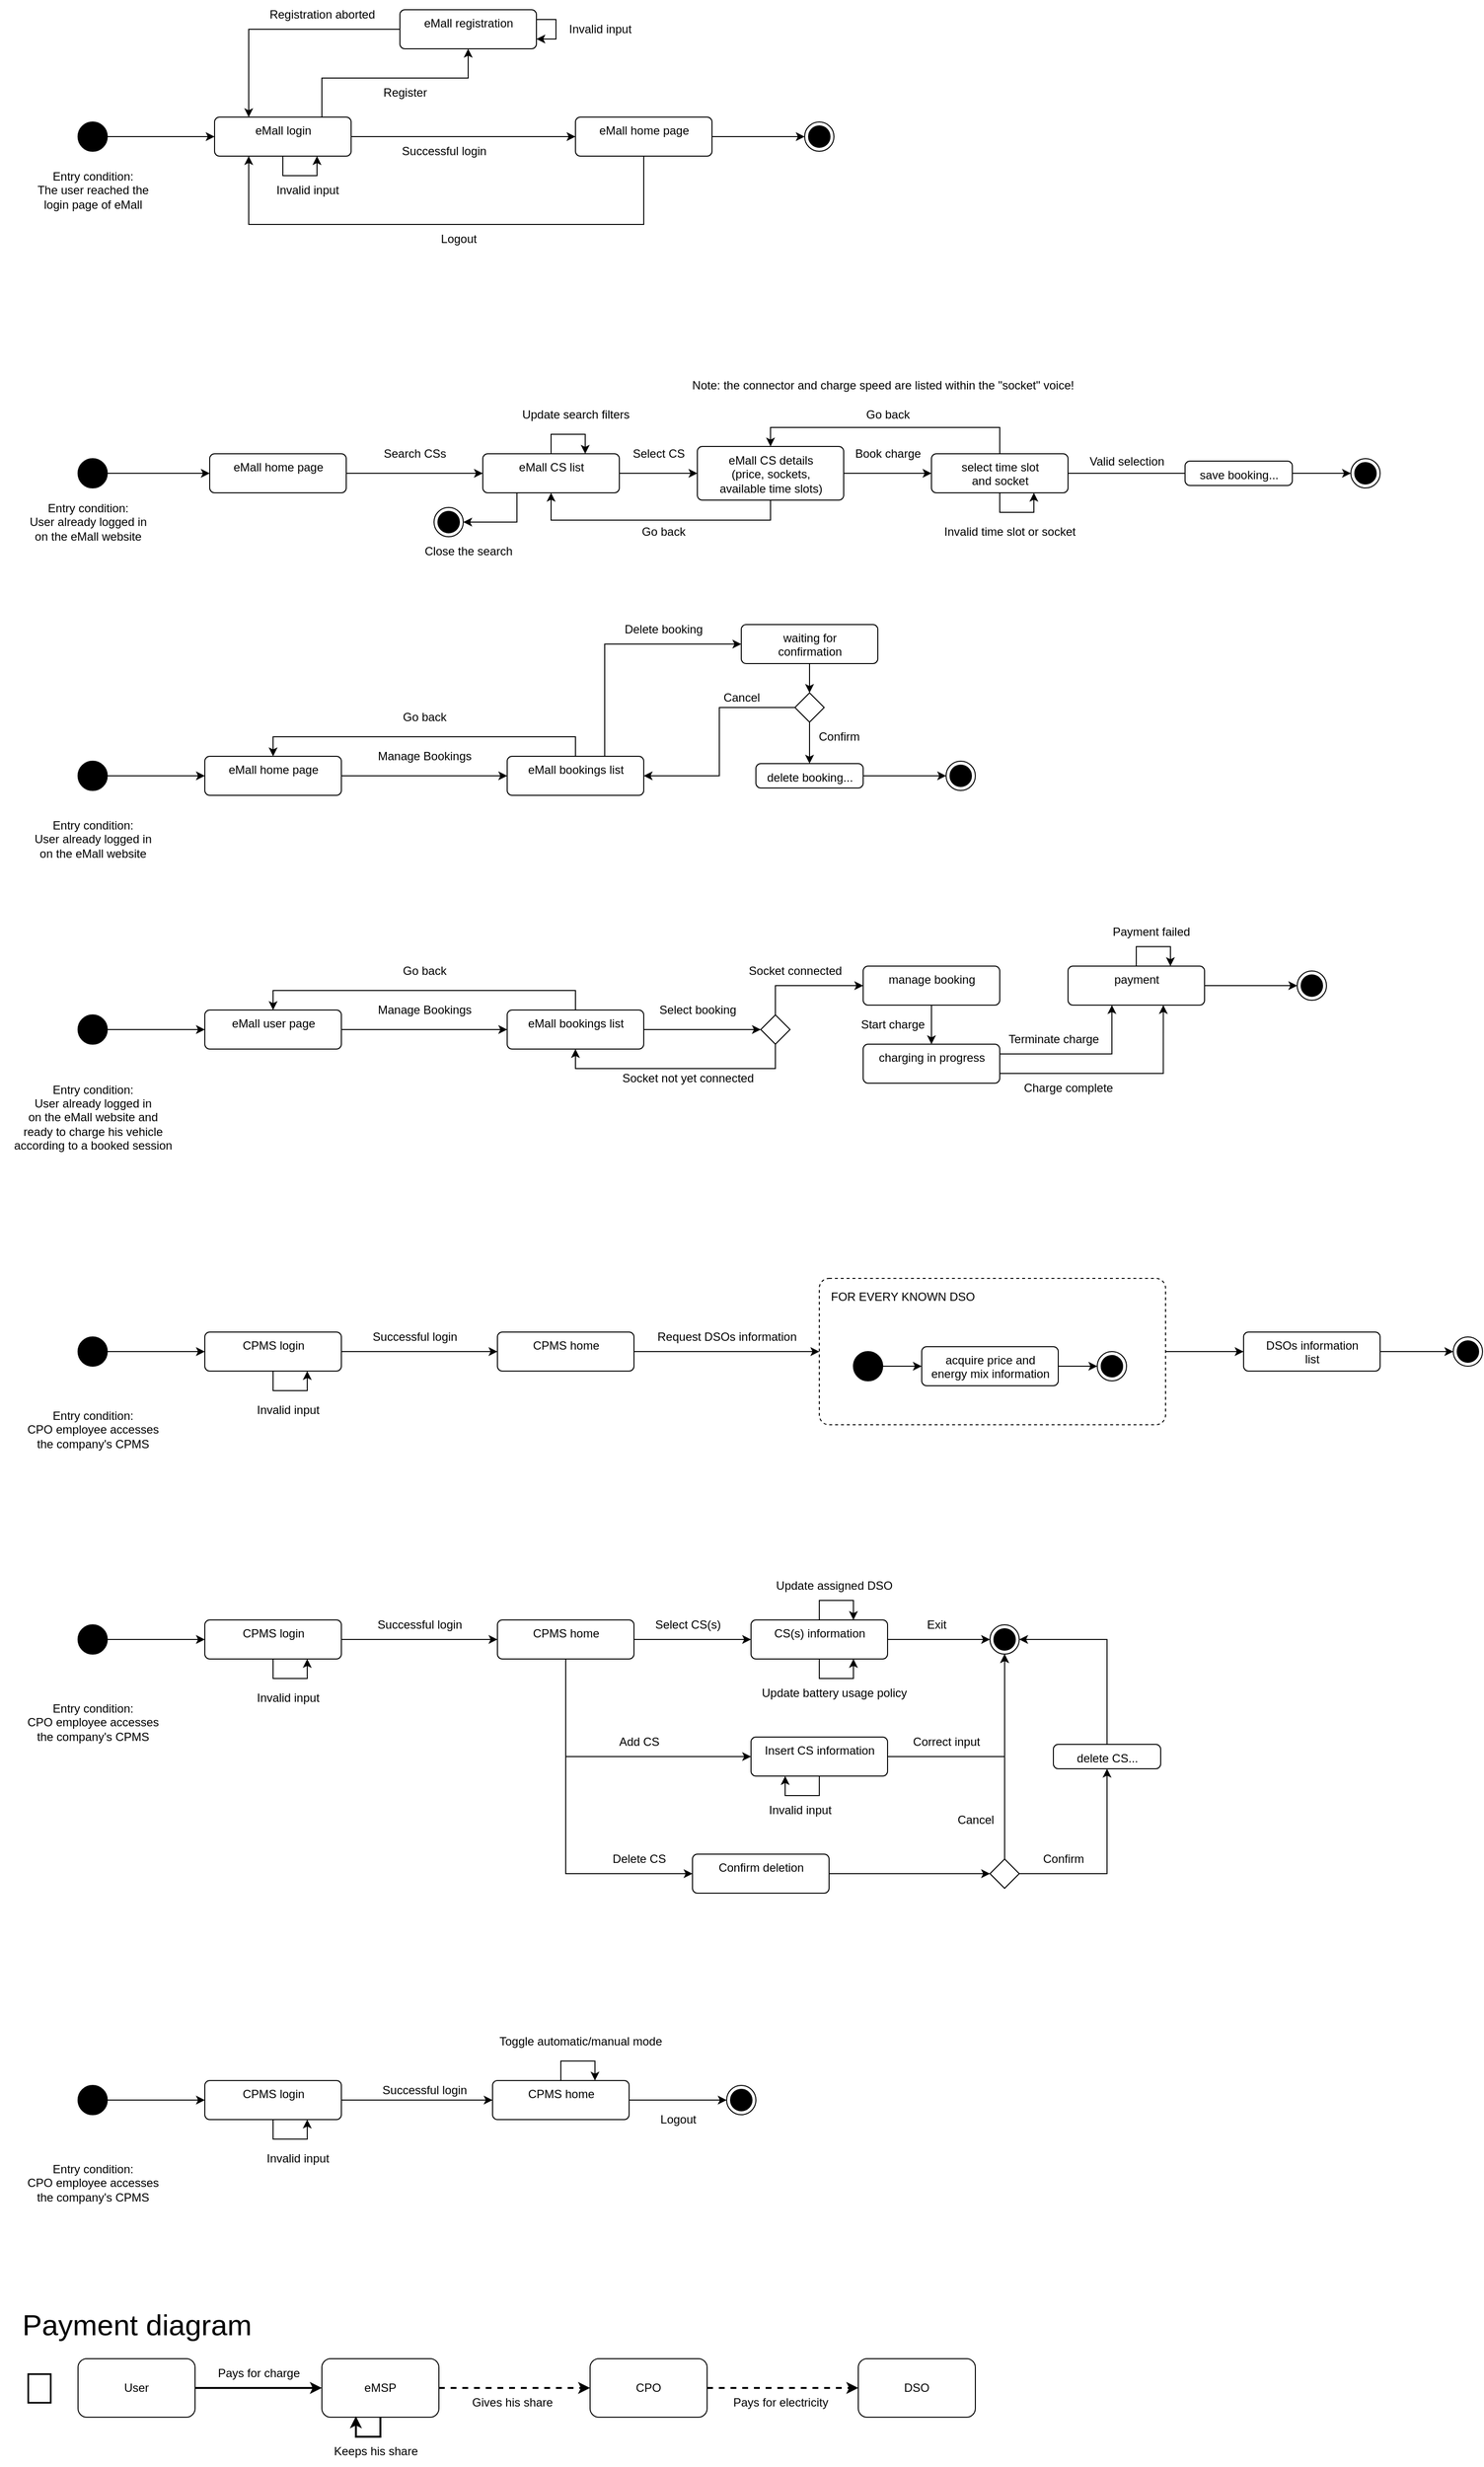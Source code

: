 <mxfile version="20.5.3" type="device"><diagram id="C5RBs43oDa-KdzZeNtuy" name="Page-1"><mxGraphModel dx="1237" dy="621" grid="1" gridSize="10" guides="1" tooltips="1" connect="1" arrows="1" fold="1" page="1" pageScale="1" pageWidth="4681" pageHeight="3300" math="0" shadow="0"><root><mxCell id="WIyWlLk6GJQsqaUBKTNV-0"/><mxCell id="WIyWlLk6GJQsqaUBKTNV-1" parent="WIyWlLk6GJQsqaUBKTNV-0"/><mxCell id="OtQPe9uXSExSUuYNANN4-5" style="edgeStyle=orthogonalEdgeStyle;rounded=0;orthogonalLoop=1;jettySize=auto;html=1;" parent="WIyWlLk6GJQsqaUBKTNV-1" source="OtQPe9uXSExSUuYNANN4-1" target="OtQPe9uXSExSUuYNANN4-2" edge="1"><mxGeometry relative="1" as="geometry"/></mxCell><mxCell id="OtQPe9uXSExSUuYNANN4-1" value="" style="ellipse;fillColor=strokeColor;" parent="WIyWlLk6GJQsqaUBKTNV-1" vertex="1"><mxGeometry x="110" y="168" width="30" height="30" as="geometry"/></mxCell><mxCell id="D8yRVli4cVq_1flrbbhO-0" style="edgeStyle=orthogonalEdgeStyle;rounded=0;orthogonalLoop=1;jettySize=auto;html=1;" parent="WIyWlLk6GJQsqaUBKTNV-1" source="OtQPe9uXSExSUuYNANN4-2" target="OtQPe9uXSExSUuYNANN4-19" edge="1"><mxGeometry relative="1" as="geometry"/></mxCell><mxCell id="D8yRVli4cVq_1flrbbhO-3" style="edgeStyle=orthogonalEdgeStyle;rounded=0;orthogonalLoop=1;jettySize=auto;html=1;entryX=0.5;entryY=1;entryDx=0;entryDy=0;" parent="WIyWlLk6GJQsqaUBKTNV-1" source="OtQPe9uXSExSUuYNANN4-2" target="OtQPe9uXSExSUuYNANN4-6" edge="1"><mxGeometry relative="1" as="geometry"><Array as="points"><mxPoint x="360" y="123"/><mxPoint x="510" y="123"/></Array></mxGeometry></mxCell><mxCell id="OtQPe9uXSExSUuYNANN4-2" value="eMall login" style="html=1;align=center;verticalAlign=top;rounded=1;absoluteArcSize=1;arcSize=10;dashed=0;" parent="WIyWlLk6GJQsqaUBKTNV-1" vertex="1"><mxGeometry x="250" y="163" width="140" height="40" as="geometry"/></mxCell><mxCell id="D8yRVli4cVq_1flrbbhO-4" style="edgeStyle=orthogonalEdgeStyle;rounded=0;orthogonalLoop=1;jettySize=auto;html=1;entryX=0.25;entryY=0;entryDx=0;entryDy=0;" parent="WIyWlLk6GJQsqaUBKTNV-1" source="OtQPe9uXSExSUuYNANN4-6" target="OtQPe9uXSExSUuYNANN4-2" edge="1"><mxGeometry relative="1" as="geometry"/></mxCell><mxCell id="OtQPe9uXSExSUuYNANN4-6" value="eMall registration" style="html=1;align=center;verticalAlign=top;rounded=1;absoluteArcSize=1;arcSize=10;dashed=0;" parent="WIyWlLk6GJQsqaUBKTNV-1" vertex="1"><mxGeometry x="440" y="53" width="140" height="40" as="geometry"/></mxCell><mxCell id="OtQPe9uXSExSUuYNANN4-9" value="Register" style="text;html=1;align=center;verticalAlign=middle;resizable=0;points=[];autosize=1;strokeColor=none;fillColor=none;" parent="WIyWlLk6GJQsqaUBKTNV-1" vertex="1"><mxGeometry x="410" y="123" width="70" height="30" as="geometry"/></mxCell><mxCell id="OtQPe9uXSExSUuYNANN4-18" value="Registration aborted" style="text;html=1;align=center;verticalAlign=middle;resizable=0;points=[];autosize=1;strokeColor=none;fillColor=none;" parent="WIyWlLk6GJQsqaUBKTNV-1" vertex="1"><mxGeometry x="290" y="43" width="140" height="30" as="geometry"/></mxCell><mxCell id="OtQPe9uXSExSUuYNANN4-22" style="edgeStyle=orthogonalEdgeStyle;rounded=0;orthogonalLoop=1;jettySize=auto;html=1;" parent="WIyWlLk6GJQsqaUBKTNV-1" source="OtQPe9uXSExSUuYNANN4-19" target="OtQPe9uXSExSUuYNANN4-21" edge="1"><mxGeometry relative="1" as="geometry"/></mxCell><mxCell id="D8yRVli4cVq_1flrbbhO-1" style="edgeStyle=orthogonalEdgeStyle;rounded=0;orthogonalLoop=1;jettySize=auto;html=1;entryX=0.25;entryY=1;entryDx=0;entryDy=0;" parent="WIyWlLk6GJQsqaUBKTNV-1" source="OtQPe9uXSExSUuYNANN4-19" target="OtQPe9uXSExSUuYNANN4-2" edge="1"><mxGeometry relative="1" as="geometry"><Array as="points"><mxPoint x="690" y="273"/><mxPoint x="285" y="273"/></Array></mxGeometry></mxCell><mxCell id="OtQPe9uXSExSUuYNANN4-19" value="eMall home page" style="html=1;align=center;verticalAlign=top;rounded=1;absoluteArcSize=1;arcSize=10;dashed=0;" parent="WIyWlLk6GJQsqaUBKTNV-1" vertex="1"><mxGeometry x="620" y="163" width="140" height="40" as="geometry"/></mxCell><mxCell id="OtQPe9uXSExSUuYNANN4-21" value="" style="ellipse;html=1;shape=endState;fillColor=strokeColor;" parent="WIyWlLk6GJQsqaUBKTNV-1" vertex="1"><mxGeometry x="855" y="168" width="30" height="30" as="geometry"/></mxCell><mxCell id="OtQPe9uXSExSUuYNANN4-23" style="edgeStyle=orthogonalEdgeStyle;rounded=0;orthogonalLoop=1;jettySize=auto;html=1;" parent="WIyWlLk6GJQsqaUBKTNV-1" source="OtQPe9uXSExSUuYNANN4-6" target="OtQPe9uXSExSUuYNANN4-6" edge="1"><mxGeometry relative="1" as="geometry"/></mxCell><mxCell id="OtQPe9uXSExSUuYNANN4-24" value="Invalid input" style="text;html=1;align=center;verticalAlign=middle;resizable=0;points=[];autosize=1;strokeColor=none;fillColor=none;" parent="WIyWlLk6GJQsqaUBKTNV-1" vertex="1"><mxGeometry x="600" y="58" width="90" height="30" as="geometry"/></mxCell><mxCell id="OtQPe9uXSExSUuYNANN4-26" value="Successful login" style="text;html=1;align=center;verticalAlign=middle;resizable=0;points=[];autosize=1;strokeColor=none;fillColor=none;" parent="WIyWlLk6GJQsqaUBKTNV-1" vertex="1"><mxGeometry x="430" y="183" width="110" height="30" as="geometry"/></mxCell><mxCell id="OtQPe9uXSExSUuYNANN4-30" style="edgeStyle=orthogonalEdgeStyle;rounded=0;orthogonalLoop=1;jettySize=auto;html=1;" parent="WIyWlLk6GJQsqaUBKTNV-1" source="OtQPe9uXSExSUuYNANN4-27" target="OtQPe9uXSExSUuYNANN4-28" edge="1"><mxGeometry relative="1" as="geometry"/></mxCell><mxCell id="OtQPe9uXSExSUuYNANN4-27" value="" style="ellipse;fillColor=strokeColor;" parent="WIyWlLk6GJQsqaUBKTNV-1" vertex="1"><mxGeometry x="110" y="513" width="30" height="30" as="geometry"/></mxCell><mxCell id="OtQPe9uXSExSUuYNANN4-51" style="edgeStyle=orthogonalEdgeStyle;rounded=0;orthogonalLoop=1;jettySize=auto;html=1;" parent="WIyWlLk6GJQsqaUBKTNV-1" source="OtQPe9uXSExSUuYNANN4-28" target="OtQPe9uXSExSUuYNANN4-48" edge="1"><mxGeometry relative="1" as="geometry"/></mxCell><mxCell id="OtQPe9uXSExSUuYNANN4-28" value="eMall home page" style="html=1;align=center;verticalAlign=top;rounded=1;absoluteArcSize=1;arcSize=10;dashed=0;" parent="WIyWlLk6GJQsqaUBKTNV-1" vertex="1"><mxGeometry x="245" y="508" width="140" height="40" as="geometry"/></mxCell><mxCell id="OtQPe9uXSExSUuYNANN4-46" value="Logout" style="text;html=1;align=center;verticalAlign=middle;resizable=0;points=[];autosize=1;strokeColor=none;fillColor=none;" parent="WIyWlLk6GJQsqaUBKTNV-1" vertex="1"><mxGeometry x="470" y="273" width="60" height="30" as="geometry"/></mxCell><mxCell id="OtQPe9uXSExSUuYNANN4-55" style="edgeStyle=orthogonalEdgeStyle;rounded=0;orthogonalLoop=1;jettySize=auto;html=1;entryX=0;entryY=0.5;entryDx=0;entryDy=0;" parent="WIyWlLk6GJQsqaUBKTNV-1" source="OtQPe9uXSExSUuYNANN4-48" target="OtQPe9uXSExSUuYNANN4-54" edge="1"><mxGeometry relative="1" as="geometry"/></mxCell><mxCell id="h1Xw0_IUpKzx305t5F_1-7" style="edgeStyle=orthogonalEdgeStyle;rounded=0;orthogonalLoop=1;jettySize=auto;html=1;entryX=1;entryY=0.5;entryDx=0;entryDy=0;" parent="WIyWlLk6GJQsqaUBKTNV-1" source="OtQPe9uXSExSUuYNANN4-48" target="h1Xw0_IUpKzx305t5F_1-2" edge="1"><mxGeometry relative="1" as="geometry"><Array as="points"><mxPoint x="560" y="578"/></Array></mxGeometry></mxCell><mxCell id="OtQPe9uXSExSUuYNANN4-48" value="eMall CS list" style="html=1;align=center;verticalAlign=top;rounded=1;absoluteArcSize=1;arcSize=10;dashed=0;" parent="WIyWlLk6GJQsqaUBKTNV-1" vertex="1"><mxGeometry x="525" y="508" width="140" height="40" as="geometry"/></mxCell><mxCell id="OtQPe9uXSExSUuYNANN4-50" value="Search CSs" style="text;html=1;align=center;verticalAlign=middle;resizable=0;points=[];autosize=1;strokeColor=none;fillColor=none;" parent="WIyWlLk6GJQsqaUBKTNV-1" vertex="1"><mxGeometry x="410" y="493" width="90" height="30" as="geometry"/></mxCell><mxCell id="OtQPe9uXSExSUuYNANN4-52" value="Update search filters" style="text;html=1;align=center;verticalAlign=middle;resizable=0;points=[];autosize=1;strokeColor=none;fillColor=none;" parent="WIyWlLk6GJQsqaUBKTNV-1" vertex="1"><mxGeometry x="550" y="453" width="140" height="30" as="geometry"/></mxCell><mxCell id="OtQPe9uXSExSUuYNANN4-53" style="edgeStyle=orthogonalEdgeStyle;rounded=0;orthogonalLoop=1;jettySize=auto;html=1;entryX=0.75;entryY=0;entryDx=0;entryDy=0;" parent="WIyWlLk6GJQsqaUBKTNV-1" source="OtQPe9uXSExSUuYNANN4-48" target="OtQPe9uXSExSUuYNANN4-48" edge="1"><mxGeometry relative="1" as="geometry"><Array as="points"><mxPoint x="595" y="488"/><mxPoint x="630" y="488"/></Array></mxGeometry></mxCell><mxCell id="OtQPe9uXSExSUuYNANN4-58" style="edgeStyle=orthogonalEdgeStyle;rounded=0;orthogonalLoop=1;jettySize=auto;html=1;entryX=0.5;entryY=1;entryDx=0;entryDy=0;" parent="WIyWlLk6GJQsqaUBKTNV-1" source="OtQPe9uXSExSUuYNANN4-54" target="OtQPe9uXSExSUuYNANN4-48" edge="1"><mxGeometry relative="1" as="geometry"><Array as="points"><mxPoint x="820" y="576"/><mxPoint x="595" y="576"/></Array></mxGeometry></mxCell><mxCell id="OtQPe9uXSExSUuYNANN4-62" style="edgeStyle=orthogonalEdgeStyle;rounded=0;orthogonalLoop=1;jettySize=auto;html=1;entryX=0;entryY=0.5;entryDx=0;entryDy=0;" parent="WIyWlLk6GJQsqaUBKTNV-1" source="OtQPe9uXSExSUuYNANN4-54" target="OtQPe9uXSExSUuYNANN4-60" edge="1"><mxGeometry relative="1" as="geometry"/></mxCell><mxCell id="OtQPe9uXSExSUuYNANN4-54" value="&lt;div&gt;eMall CS details&lt;/div&gt;&lt;div&gt;(price, sockets,&lt;br&gt;&lt;/div&gt;&lt;div&gt;available time slots)&lt;br&gt;&lt;/div&gt;" style="html=1;align=center;verticalAlign=top;rounded=1;absoluteArcSize=1;arcSize=10;dashed=0;" parent="WIyWlLk6GJQsqaUBKTNV-1" vertex="1"><mxGeometry x="745" y="500.5" width="150" height="55" as="geometry"/></mxCell><mxCell id="OtQPe9uXSExSUuYNANN4-59" value="Go back" style="text;html=1;align=center;verticalAlign=middle;resizable=0;points=[];autosize=1;strokeColor=none;fillColor=none;" parent="WIyWlLk6GJQsqaUBKTNV-1" vertex="1"><mxGeometry x="675" y="573" width="70" height="30" as="geometry"/></mxCell><mxCell id="OtQPe9uXSExSUuYNANN4-70" style="edgeStyle=orthogonalEdgeStyle;rounded=0;orthogonalLoop=1;jettySize=auto;html=1;entryX=0;entryY=0.5;entryDx=0;entryDy=0;startArrow=none;" parent="WIyWlLk6GJQsqaUBKTNV-1" source="D8yRVli4cVq_1flrbbhO-13" target="OtQPe9uXSExSUuYNANN4-67" edge="1"><mxGeometry relative="1" as="geometry"/></mxCell><mxCell id="OtQPe9uXSExSUuYNANN4-71" style="edgeStyle=orthogonalEdgeStyle;rounded=0;orthogonalLoop=1;jettySize=auto;html=1;entryX=0.5;entryY=0;entryDx=0;entryDy=0;" parent="WIyWlLk6GJQsqaUBKTNV-1" source="OtQPe9uXSExSUuYNANN4-60" target="OtQPe9uXSExSUuYNANN4-54" edge="1"><mxGeometry relative="1" as="geometry"><Array as="points"><mxPoint x="1055" y="481"/><mxPoint x="820" y="481"/></Array></mxGeometry></mxCell><mxCell id="OtQPe9uXSExSUuYNANN4-60" value="&lt;div&gt;select time slot&lt;/div&gt;&lt;div&gt;and socket&lt;br&gt;&lt;/div&gt;" style="html=1;align=center;verticalAlign=top;rounded=1;absoluteArcSize=1;arcSize=10;dashed=0;" parent="WIyWlLk6GJQsqaUBKTNV-1" vertex="1"><mxGeometry x="985" y="508" width="140" height="40" as="geometry"/></mxCell><mxCell id="OtQPe9uXSExSUuYNANN4-61" value="Select CS" style="text;html=1;align=center;verticalAlign=middle;resizable=0;points=[];autosize=1;strokeColor=none;fillColor=none;" parent="WIyWlLk6GJQsqaUBKTNV-1" vertex="1"><mxGeometry x="665" y="493" width="80" height="30" as="geometry"/></mxCell><mxCell id="OtQPe9uXSExSUuYNANN4-65" value="Book charge" style="text;html=1;align=center;verticalAlign=middle;resizable=0;points=[];autosize=1;strokeColor=none;fillColor=none;" parent="WIyWlLk6GJQsqaUBKTNV-1" vertex="1"><mxGeometry x="895" y="493" width="90" height="30" as="geometry"/></mxCell><mxCell id="OtQPe9uXSExSUuYNANN4-66" value="Note: the connector and charge speed are listed within the &quot;socket&quot; voice!" style="text;html=1;align=center;verticalAlign=middle;resizable=0;points=[];autosize=1;strokeColor=none;fillColor=none;" parent="WIyWlLk6GJQsqaUBKTNV-1" vertex="1"><mxGeometry x="725" y="423" width="420" height="30" as="geometry"/></mxCell><mxCell id="OtQPe9uXSExSUuYNANN4-67" value="" style="ellipse;html=1;shape=endState;fillColor=strokeColor;" parent="WIyWlLk6GJQsqaUBKTNV-1" vertex="1"><mxGeometry x="1415" y="513" width="30" height="30" as="geometry"/></mxCell><mxCell id="OtQPe9uXSExSUuYNANN4-72" value="Go back" style="text;html=1;align=center;verticalAlign=middle;resizable=0;points=[];autosize=1;strokeColor=none;fillColor=none;" parent="WIyWlLk6GJQsqaUBKTNV-1" vertex="1"><mxGeometry x="905" y="453" width="70" height="30" as="geometry"/></mxCell><mxCell id="OtQPe9uXSExSUuYNANN4-74" style="edgeStyle=orthogonalEdgeStyle;rounded=0;orthogonalLoop=1;jettySize=auto;html=1;entryX=0.75;entryY=1;entryDx=0;entryDy=0;" parent="WIyWlLk6GJQsqaUBKTNV-1" source="OtQPe9uXSExSUuYNANN4-60" target="OtQPe9uXSExSUuYNANN4-60" edge="1"><mxGeometry relative="1" as="geometry"><Array as="points"><mxPoint x="1055" y="568"/><mxPoint x="1090" y="568"/></Array></mxGeometry></mxCell><mxCell id="OtQPe9uXSExSUuYNANN4-75" value="Invalid time slot or socket" style="text;html=1;align=center;verticalAlign=middle;resizable=0;points=[];autosize=1;strokeColor=none;fillColor=none;" parent="WIyWlLk6GJQsqaUBKTNV-1" vertex="1"><mxGeometry x="985" y="573" width="160" height="30" as="geometry"/></mxCell><mxCell id="OtQPe9uXSExSUuYNANN4-82" style="edgeStyle=orthogonalEdgeStyle;rounded=0;orthogonalLoop=1;jettySize=auto;html=1;" parent="WIyWlLk6GJQsqaUBKTNV-1" source="OtQPe9uXSExSUuYNANN4-76" target="OtQPe9uXSExSUuYNANN4-79" edge="1"><mxGeometry relative="1" as="geometry"/></mxCell><mxCell id="OtQPe9uXSExSUuYNANN4-76" value="" style="ellipse;fillColor=strokeColor;" parent="WIyWlLk6GJQsqaUBKTNV-1" vertex="1"><mxGeometry x="110" y="823" width="30" height="30" as="geometry"/></mxCell><mxCell id="OtQPe9uXSExSUuYNANN4-84" style="edgeStyle=orthogonalEdgeStyle;rounded=0;orthogonalLoop=1;jettySize=auto;html=1;" parent="WIyWlLk6GJQsqaUBKTNV-1" source="OtQPe9uXSExSUuYNANN4-79" target="OtQPe9uXSExSUuYNANN4-83" edge="1"><mxGeometry relative="1" as="geometry"/></mxCell><mxCell id="OtQPe9uXSExSUuYNANN4-79" value="eMall home page" style="html=1;align=center;verticalAlign=top;rounded=1;absoluteArcSize=1;arcSize=10;dashed=0;" parent="WIyWlLk6GJQsqaUBKTNV-1" vertex="1"><mxGeometry x="240" y="818" width="140" height="40" as="geometry"/></mxCell><mxCell id="OtQPe9uXSExSUuYNANN4-86" style="edgeStyle=orthogonalEdgeStyle;rounded=0;orthogonalLoop=1;jettySize=auto;html=1;entryX=0.5;entryY=0;entryDx=0;entryDy=0;" parent="WIyWlLk6GJQsqaUBKTNV-1" source="OtQPe9uXSExSUuYNANN4-83" target="OtQPe9uXSExSUuYNANN4-79" edge="1"><mxGeometry relative="1" as="geometry"><Array as="points"><mxPoint x="620" y="798"/><mxPoint x="310" y="798"/></Array></mxGeometry></mxCell><mxCell id="OtQPe9uXSExSUuYNANN4-95" style="edgeStyle=orthogonalEdgeStyle;rounded=0;orthogonalLoop=1;jettySize=auto;html=1;entryX=0;entryY=0.5;entryDx=0;entryDy=0;" parent="WIyWlLk6GJQsqaUBKTNV-1" source="OtQPe9uXSExSUuYNANN4-83" target="OtQPe9uXSExSUuYNANN4-92" edge="1"><mxGeometry relative="1" as="geometry"><Array as="points"><mxPoint x="650" y="703"/></Array></mxGeometry></mxCell><mxCell id="OtQPe9uXSExSUuYNANN4-83" value="eMall bookings list" style="html=1;align=center;verticalAlign=top;rounded=1;absoluteArcSize=1;arcSize=10;dashed=0;" parent="WIyWlLk6GJQsqaUBKTNV-1" vertex="1"><mxGeometry x="550" y="818" width="140" height="40" as="geometry"/></mxCell><mxCell id="OtQPe9uXSExSUuYNANN4-85" value="Manage Bookings" style="text;html=1;align=center;verticalAlign=middle;resizable=0;points=[];autosize=1;strokeColor=none;fillColor=none;" parent="WIyWlLk6GJQsqaUBKTNV-1" vertex="1"><mxGeometry x="405" y="803" width="120" height="30" as="geometry"/></mxCell><mxCell id="OtQPe9uXSExSUuYNANN4-87" value="Go back" style="text;html=1;align=center;verticalAlign=middle;resizable=0;points=[];autosize=1;strokeColor=none;fillColor=none;" parent="WIyWlLk6GJQsqaUBKTNV-1" vertex="1"><mxGeometry x="430" y="763" width="70" height="30" as="geometry"/></mxCell><mxCell id="OtQPe9uXSExSUuYNANN4-102" style="edgeStyle=orthogonalEdgeStyle;rounded=0;orthogonalLoop=1;jettySize=auto;html=1;entryX=0.5;entryY=0;entryDx=0;entryDy=0;" parent="WIyWlLk6GJQsqaUBKTNV-1" source="OtQPe9uXSExSUuYNANN4-92" target="OtQPe9uXSExSUuYNANN4-101" edge="1"><mxGeometry relative="1" as="geometry"/></mxCell><mxCell id="OtQPe9uXSExSUuYNANN4-92" value="&lt;div&gt;waiting for&lt;/div&gt;&lt;div&gt;confirmation&lt;/div&gt;" style="html=1;align=center;verticalAlign=top;rounded=1;absoluteArcSize=1;arcSize=10;dashed=0;" parent="WIyWlLk6GJQsqaUBKTNV-1" vertex="1"><mxGeometry x="790" y="683" width="140" height="40" as="geometry"/></mxCell><mxCell id="OtQPe9uXSExSUuYNANN4-96" value="Delete booking" style="text;html=1;align=center;verticalAlign=middle;resizable=0;points=[];autosize=1;strokeColor=none;fillColor=none;" parent="WIyWlLk6GJQsqaUBKTNV-1" vertex="1"><mxGeometry x="655" y="673" width="110" height="30" as="geometry"/></mxCell><mxCell id="OtQPe9uXSExSUuYNANN4-104" style="edgeStyle=orthogonalEdgeStyle;rounded=0;orthogonalLoop=1;jettySize=auto;html=1;entryX=1;entryY=0.5;entryDx=0;entryDy=0;" parent="WIyWlLk6GJQsqaUBKTNV-1" source="OtQPe9uXSExSUuYNANN4-101" target="OtQPe9uXSExSUuYNANN4-83" edge="1"><mxGeometry relative="1" as="geometry"/></mxCell><mxCell id="OtQPe9uXSExSUuYNANN4-108" style="edgeStyle=orthogonalEdgeStyle;rounded=0;orthogonalLoop=1;jettySize=auto;html=1;" parent="WIyWlLk6GJQsqaUBKTNV-1" source="OtQPe9uXSExSUuYNANN4-101" target="OtQPe9uXSExSUuYNANN4-107" edge="1"><mxGeometry relative="1" as="geometry"/></mxCell><mxCell id="OtQPe9uXSExSUuYNANN4-101" value="" style="rhombus;" parent="WIyWlLk6GJQsqaUBKTNV-1" vertex="1"><mxGeometry x="845" y="753" width="30" height="30" as="geometry"/></mxCell><mxCell id="OtQPe9uXSExSUuYNANN4-114" style="edgeStyle=orthogonalEdgeStyle;rounded=0;orthogonalLoop=1;jettySize=auto;html=1;entryX=0;entryY=0.5;entryDx=0;entryDy=0;" parent="WIyWlLk6GJQsqaUBKTNV-1" source="OtQPe9uXSExSUuYNANN4-107" target="OtQPe9uXSExSUuYNANN4-113" edge="1"><mxGeometry relative="1" as="geometry"/></mxCell><mxCell id="OtQPe9uXSExSUuYNANN4-107" value="delete booking..." style="html=1;align=center;verticalAlign=top;rounded=1;absoluteArcSize=1;arcSize=10;dashed=0;" parent="WIyWlLk6GJQsqaUBKTNV-1" vertex="1"><mxGeometry x="805" y="825.5" width="110" height="25" as="geometry"/></mxCell><mxCell id="OtQPe9uXSExSUuYNANN4-110" value="Cancel" style="text;html=1;align=center;verticalAlign=middle;resizable=0;points=[];autosize=1;strokeColor=none;fillColor=none;" parent="WIyWlLk6GJQsqaUBKTNV-1" vertex="1"><mxGeometry x="760" y="743" width="60" height="30" as="geometry"/></mxCell><mxCell id="OtQPe9uXSExSUuYNANN4-111" value="Confirm" style="text;html=1;align=center;verticalAlign=middle;resizable=0;points=[];autosize=1;strokeColor=none;fillColor=none;" parent="WIyWlLk6GJQsqaUBKTNV-1" vertex="1"><mxGeometry x="855" y="783" width="70" height="30" as="geometry"/></mxCell><mxCell id="OtQPe9uXSExSUuYNANN4-112" value="Valid selection" style="text;html=1;align=center;verticalAlign=middle;resizable=0;points=[];autosize=1;strokeColor=none;fillColor=none;" parent="WIyWlLk6GJQsqaUBKTNV-1" vertex="1"><mxGeometry x="1135" y="500.5" width="100" height="30" as="geometry"/></mxCell><mxCell id="OtQPe9uXSExSUuYNANN4-113" value="" style="ellipse;html=1;shape=endState;fillColor=strokeColor;" parent="WIyWlLk6GJQsqaUBKTNV-1" vertex="1"><mxGeometry x="1000" y="823" width="30" height="30" as="geometry"/></mxCell><mxCell id="OtQPe9uXSExSUuYNANN4-115" style="edgeStyle=orthogonalEdgeStyle;rounded=0;orthogonalLoop=1;jettySize=auto;html=1;" parent="WIyWlLk6GJQsqaUBKTNV-1" source="OtQPe9uXSExSUuYNANN4-116" target="OtQPe9uXSExSUuYNANN4-118" edge="1"><mxGeometry relative="1" as="geometry"/></mxCell><mxCell id="OtQPe9uXSExSUuYNANN4-116" value="" style="ellipse;fillColor=strokeColor;" parent="WIyWlLk6GJQsqaUBKTNV-1" vertex="1"><mxGeometry x="110" y="1083" width="30" height="30" as="geometry"/></mxCell><mxCell id="OtQPe9uXSExSUuYNANN4-117" style="edgeStyle=orthogonalEdgeStyle;rounded=0;orthogonalLoop=1;jettySize=auto;html=1;" parent="WIyWlLk6GJQsqaUBKTNV-1" source="OtQPe9uXSExSUuYNANN4-118" target="OtQPe9uXSExSUuYNANN4-121" edge="1"><mxGeometry relative="1" as="geometry"/></mxCell><mxCell id="OtQPe9uXSExSUuYNANN4-118" value="eMall user page" style="html=1;align=center;verticalAlign=top;rounded=1;absoluteArcSize=1;arcSize=10;dashed=0;" parent="WIyWlLk6GJQsqaUBKTNV-1" vertex="1"><mxGeometry x="240" y="1078" width="140" height="40" as="geometry"/></mxCell><mxCell id="OtQPe9uXSExSUuYNANN4-120" style="edgeStyle=orthogonalEdgeStyle;rounded=0;orthogonalLoop=1;jettySize=auto;html=1;entryX=0.5;entryY=0;entryDx=0;entryDy=0;" parent="WIyWlLk6GJQsqaUBKTNV-1" source="OtQPe9uXSExSUuYNANN4-121" target="OtQPe9uXSExSUuYNANN4-118" edge="1"><mxGeometry relative="1" as="geometry"><Array as="points"><mxPoint x="620" y="1058"/><mxPoint x="310" y="1058"/></Array></mxGeometry></mxCell><mxCell id="OtQPe9uXSExSUuYNANN4-128" style="edgeStyle=orthogonalEdgeStyle;rounded=0;orthogonalLoop=1;jettySize=auto;html=1;" parent="WIyWlLk6GJQsqaUBKTNV-1" source="OtQPe9uXSExSUuYNANN4-121" target="OtQPe9uXSExSUuYNANN4-127" edge="1"><mxGeometry relative="1" as="geometry"/></mxCell><mxCell id="OtQPe9uXSExSUuYNANN4-121" value="eMall bookings list" style="html=1;align=center;verticalAlign=top;rounded=1;absoluteArcSize=1;arcSize=10;dashed=0;" parent="WIyWlLk6GJQsqaUBKTNV-1" vertex="1"><mxGeometry x="550" y="1078" width="140" height="40" as="geometry"/></mxCell><mxCell id="OtQPe9uXSExSUuYNANN4-122" value="Manage Bookings" style="text;html=1;align=center;verticalAlign=middle;resizable=0;points=[];autosize=1;strokeColor=none;fillColor=none;" parent="WIyWlLk6GJQsqaUBKTNV-1" vertex="1"><mxGeometry x="405" y="1063" width="120" height="30" as="geometry"/></mxCell><mxCell id="OtQPe9uXSExSUuYNANN4-123" value="Go back" style="text;html=1;align=center;verticalAlign=middle;resizable=0;points=[];autosize=1;strokeColor=none;fillColor=none;" parent="WIyWlLk6GJQsqaUBKTNV-1" vertex="1"><mxGeometry x="430" y="1023" width="70" height="30" as="geometry"/></mxCell><mxCell id="OtQPe9uXSExSUuYNANN4-142" style="edgeStyle=orthogonalEdgeStyle;rounded=0;orthogonalLoop=1;jettySize=auto;html=1;" parent="WIyWlLk6GJQsqaUBKTNV-1" source="OtQPe9uXSExSUuYNANN4-124" target="OtQPe9uXSExSUuYNANN4-141" edge="1"><mxGeometry relative="1" as="geometry"/></mxCell><mxCell id="OtQPe9uXSExSUuYNANN4-124" value="manage booking" style="html=1;align=center;verticalAlign=top;rounded=1;absoluteArcSize=1;arcSize=10;dashed=0;" parent="WIyWlLk6GJQsqaUBKTNV-1" vertex="1"><mxGeometry x="915" y="1033" width="140" height="40" as="geometry"/></mxCell><mxCell id="OtQPe9uXSExSUuYNANN4-126" value="Select booking" style="text;html=1;align=center;verticalAlign=middle;resizable=0;points=[];autosize=1;strokeColor=none;fillColor=none;" parent="WIyWlLk6GJQsqaUBKTNV-1" vertex="1"><mxGeometry x="695" y="1063" width="100" height="30" as="geometry"/></mxCell><mxCell id="OtQPe9uXSExSUuYNANN4-129" style="edgeStyle=orthogonalEdgeStyle;rounded=0;orthogonalLoop=1;jettySize=auto;html=1;entryX=0;entryY=0.5;entryDx=0;entryDy=0;" parent="WIyWlLk6GJQsqaUBKTNV-1" source="OtQPe9uXSExSUuYNANN4-127" target="OtQPe9uXSExSUuYNANN4-124" edge="1"><mxGeometry relative="1" as="geometry"><Array as="points"><mxPoint x="825" y="1053"/></Array></mxGeometry></mxCell><mxCell id="OtQPe9uXSExSUuYNANN4-131" style="edgeStyle=orthogonalEdgeStyle;rounded=0;orthogonalLoop=1;jettySize=auto;html=1;entryX=0.5;entryY=1;entryDx=0;entryDy=0;" parent="WIyWlLk6GJQsqaUBKTNV-1" source="OtQPe9uXSExSUuYNANN4-127" target="OtQPe9uXSExSUuYNANN4-121" edge="1"><mxGeometry relative="1" as="geometry"><Array as="points"><mxPoint x="825" y="1138"/><mxPoint x="620" y="1138"/></Array></mxGeometry></mxCell><mxCell id="OtQPe9uXSExSUuYNANN4-127" value="" style="rhombus;" parent="WIyWlLk6GJQsqaUBKTNV-1" vertex="1"><mxGeometry x="810" y="1083" width="30" height="30" as="geometry"/></mxCell><mxCell id="OtQPe9uXSExSUuYNANN4-130" value="Socket connected" style="text;html=1;align=center;verticalAlign=middle;resizable=0;points=[];autosize=1;strokeColor=none;fillColor=none;" parent="WIyWlLk6GJQsqaUBKTNV-1" vertex="1"><mxGeometry x="785" y="1023" width="120" height="30" as="geometry"/></mxCell><mxCell id="OtQPe9uXSExSUuYNANN4-132" value="Socket not yet connected" style="text;html=1;align=center;verticalAlign=middle;resizable=0;points=[];autosize=1;strokeColor=none;fillColor=none;" parent="WIyWlLk6GJQsqaUBKTNV-1" vertex="1"><mxGeometry x="655" y="1133" width="160" height="30" as="geometry"/></mxCell><mxCell id="OtQPe9uXSExSUuYNANN4-134" value="Start charge" style="text;html=1;align=center;verticalAlign=middle;resizable=0;points=[];autosize=1;strokeColor=none;fillColor=none;" parent="WIyWlLk6GJQsqaUBKTNV-1" vertex="1"><mxGeometry x="900" y="1078" width="90" height="30" as="geometry"/></mxCell><mxCell id="OtQPe9uXSExSUuYNANN4-154" style="edgeStyle=orthogonalEdgeStyle;rounded=0;orthogonalLoop=1;jettySize=auto;html=1;entryX=0;entryY=0.5;entryDx=0;entryDy=0;" parent="WIyWlLk6GJQsqaUBKTNV-1" source="OtQPe9uXSExSUuYNANN4-135" target="OtQPe9uXSExSUuYNANN4-151" edge="1"><mxGeometry relative="1" as="geometry"/></mxCell><mxCell id="OtQPe9uXSExSUuYNANN4-135" value="payment" style="html=1;align=center;verticalAlign=top;rounded=1;absoluteArcSize=1;arcSize=10;dashed=0;" parent="WIyWlLk6GJQsqaUBKTNV-1" vertex="1"><mxGeometry x="1125" y="1033" width="140" height="40" as="geometry"/></mxCell><mxCell id="OtQPe9uXSExSUuYNANN4-143" style="edgeStyle=orthogonalEdgeStyle;rounded=0;orthogonalLoop=1;jettySize=auto;html=1;" parent="WIyWlLk6GJQsqaUBKTNV-1" source="OtQPe9uXSExSUuYNANN4-141" target="OtQPe9uXSExSUuYNANN4-135" edge="1"><mxGeometry relative="1" as="geometry"><Array as="points"><mxPoint x="1170" y="1123"/></Array></mxGeometry></mxCell><mxCell id="OtQPe9uXSExSUuYNANN4-147" style="edgeStyle=orthogonalEdgeStyle;rounded=0;orthogonalLoop=1;jettySize=auto;html=1;entryX=0.698;entryY=0.999;entryDx=0;entryDy=0;entryPerimeter=0;" parent="WIyWlLk6GJQsqaUBKTNV-1" source="OtQPe9uXSExSUuYNANN4-141" target="OtQPe9uXSExSUuYNANN4-135" edge="1"><mxGeometry relative="1" as="geometry"><Array as="points"><mxPoint x="1223" y="1143"/></Array></mxGeometry></mxCell><mxCell id="OtQPe9uXSExSUuYNANN4-141" value="charging in progress" style="html=1;align=center;verticalAlign=top;rounded=1;absoluteArcSize=1;arcSize=10;dashed=0;" parent="WIyWlLk6GJQsqaUBKTNV-1" vertex="1"><mxGeometry x="915" y="1113" width="140" height="40" as="geometry"/></mxCell><mxCell id="OtQPe9uXSExSUuYNANN4-144" value="Terminate charge" style="text;html=1;align=center;verticalAlign=middle;resizable=0;points=[];autosize=1;strokeColor=none;fillColor=none;" parent="WIyWlLk6GJQsqaUBKTNV-1" vertex="1"><mxGeometry x="1050" y="1093" width="120" height="30" as="geometry"/></mxCell><mxCell id="OtQPe9uXSExSUuYNANN4-148" value="Charge complete" style="text;html=1;align=center;verticalAlign=middle;resizable=0;points=[];autosize=1;strokeColor=none;fillColor=none;" parent="WIyWlLk6GJQsqaUBKTNV-1" vertex="1"><mxGeometry x="1065" y="1143" width="120" height="30" as="geometry"/></mxCell><mxCell id="OtQPe9uXSExSUuYNANN4-149" style="edgeStyle=orthogonalEdgeStyle;rounded=0;orthogonalLoop=1;jettySize=auto;html=1;entryX=0.75;entryY=0;entryDx=0;entryDy=0;" parent="WIyWlLk6GJQsqaUBKTNV-1" source="OtQPe9uXSExSUuYNANN4-135" target="OtQPe9uXSExSUuYNANN4-135" edge="1"><mxGeometry relative="1" as="geometry"><Array as="points"><mxPoint x="1195" y="1013"/><mxPoint x="1230" y="1013"/></Array></mxGeometry></mxCell><mxCell id="OtQPe9uXSExSUuYNANN4-150" value="Payment failed" style="text;html=1;align=center;verticalAlign=middle;resizable=0;points=[];autosize=1;strokeColor=none;fillColor=none;" parent="WIyWlLk6GJQsqaUBKTNV-1" vertex="1"><mxGeometry x="1160" y="983" width="100" height="30" as="geometry"/></mxCell><mxCell id="OtQPe9uXSExSUuYNANN4-151" value="" style="ellipse;html=1;shape=endState;fillColor=strokeColor;" parent="WIyWlLk6GJQsqaUBKTNV-1" vertex="1"><mxGeometry x="1360" y="1038" width="30" height="30" as="geometry"/></mxCell><mxCell id="D8yRVli4cVq_1flrbbhO-5" style="edgeStyle=orthogonalEdgeStyle;rounded=0;orthogonalLoop=1;jettySize=auto;html=1;entryX=0.75;entryY=1;entryDx=0;entryDy=0;" parent="WIyWlLk6GJQsqaUBKTNV-1" source="OtQPe9uXSExSUuYNANN4-2" target="OtQPe9uXSExSUuYNANN4-2" edge="1"><mxGeometry relative="1" as="geometry"><Array as="points"><mxPoint x="320" y="223"/><mxPoint x="355" y="223"/></Array></mxGeometry></mxCell><mxCell id="D8yRVli4cVq_1flrbbhO-6" value="Invalid input" style="text;html=1;align=center;verticalAlign=middle;resizable=0;points=[];autosize=1;strokeColor=none;fillColor=none;" parent="WIyWlLk6GJQsqaUBKTNV-1" vertex="1"><mxGeometry x="300" y="223" width="90" height="30" as="geometry"/></mxCell><mxCell id="D8yRVli4cVq_1flrbbhO-8" value="Entry condition:&lt;br&gt;&lt;div&gt;The user reached the&lt;/div&gt;&lt;div&gt;login page of eMall&lt;br&gt;&lt;/div&gt;" style="text;html=1;align=center;verticalAlign=middle;resizable=0;points=[];autosize=1;strokeColor=none;fillColor=none;" parent="WIyWlLk6GJQsqaUBKTNV-1" vertex="1"><mxGeometry x="55" y="208" width="140" height="60" as="geometry"/></mxCell><mxCell id="D8yRVli4cVq_1flrbbhO-9" value="&lt;div&gt;Entry condition:&lt;br&gt;&lt;/div&gt;&lt;div&gt;User already logged in&lt;/div&gt;&lt;div&gt;on the eMall website&lt;br&gt;&lt;/div&gt;" style="text;html=1;align=center;verticalAlign=middle;resizable=0;points=[];autosize=1;strokeColor=none;fillColor=none;" parent="WIyWlLk6GJQsqaUBKTNV-1" vertex="1"><mxGeometry x="45" y="548" width="150" height="60" as="geometry"/></mxCell><mxCell id="D8yRVli4cVq_1flrbbhO-10" value="Close the search" style="text;html=1;align=center;verticalAlign=middle;resizable=0;points=[];autosize=1;strokeColor=none;fillColor=none;" parent="WIyWlLk6GJQsqaUBKTNV-1" vertex="1"><mxGeometry x="450" y="593" width="120" height="30" as="geometry"/></mxCell><mxCell id="D8yRVli4cVq_1flrbbhO-11" value="&lt;div&gt;Entry condition:&lt;br&gt;&lt;/div&gt;&lt;div&gt;User already logged in&lt;/div&gt;&lt;div&gt;on the eMall website&lt;br&gt;&lt;/div&gt;" style="text;html=1;align=center;verticalAlign=middle;resizable=0;points=[];autosize=1;strokeColor=none;fillColor=none;" parent="WIyWlLk6GJQsqaUBKTNV-1" vertex="1"><mxGeometry x="50" y="873" width="150" height="60" as="geometry"/></mxCell><mxCell id="D8yRVli4cVq_1flrbbhO-12" value="&lt;div&gt;Entry condition:&lt;br&gt;&lt;/div&gt;&lt;div&gt;User already logged in&lt;/div&gt;&lt;div&gt;on the eMall website and&lt;/div&gt;&lt;div&gt;ready to charge his vehicle&lt;/div&gt;&lt;div&gt;according to a booked session&lt;br&gt;&lt;/div&gt;" style="text;html=1;align=center;verticalAlign=middle;resizable=0;points=[];autosize=1;strokeColor=none;fillColor=none;" parent="WIyWlLk6GJQsqaUBKTNV-1" vertex="1"><mxGeometry x="30" y="1143" width="190" height="90" as="geometry"/></mxCell><mxCell id="D8yRVli4cVq_1flrbbhO-13" value="save booking..." style="html=1;align=center;verticalAlign=top;rounded=1;absoluteArcSize=1;arcSize=10;dashed=0;" parent="WIyWlLk6GJQsqaUBKTNV-1" vertex="1"><mxGeometry x="1245" y="515.5" width="110" height="25" as="geometry"/></mxCell><mxCell id="D8yRVli4cVq_1flrbbhO-14" value="" style="edgeStyle=orthogonalEdgeStyle;rounded=0;orthogonalLoop=1;jettySize=auto;html=1;entryX=0;entryY=0.5;entryDx=0;entryDy=0;endArrow=none;" parent="WIyWlLk6GJQsqaUBKTNV-1" source="OtQPe9uXSExSUuYNANN4-60" target="D8yRVli4cVq_1flrbbhO-13" edge="1"><mxGeometry relative="1" as="geometry"><mxPoint x="1125" y="528.0" as="sourcePoint"/><mxPoint x="1265.0" y="528.0" as="targetPoint"/></mxGeometry></mxCell><mxCell id="h1Xw0_IUpKzx305t5F_1-10" style="edgeStyle=orthogonalEdgeStyle;rounded=0;orthogonalLoop=1;jettySize=auto;html=1;" parent="WIyWlLk6GJQsqaUBKTNV-1" source="D8yRVli4cVq_1flrbbhO-20" target="h1Xw0_IUpKzx305t5F_1-9" edge="1"><mxGeometry relative="1" as="geometry"/></mxCell><mxCell id="D8yRVli4cVq_1flrbbhO-20" value="" style="ellipse;fillColor=strokeColor;" parent="WIyWlLk6GJQsqaUBKTNV-1" vertex="1"><mxGeometry x="110" y="1413" width="30" height="30" as="geometry"/></mxCell><mxCell id="D8yRVli4cVq_1flrbbhO-23" value="&lt;div&gt;Entry condition:&lt;br&gt;&lt;/div&gt;&lt;div&gt;CPO employee accesses&lt;/div&gt;&lt;div&gt;the company's CPMS&lt;br&gt;&lt;/div&gt;" style="text;html=1;align=center;verticalAlign=middle;resizable=0;points=[];autosize=1;strokeColor=none;fillColor=none;" parent="WIyWlLk6GJQsqaUBKTNV-1" vertex="1"><mxGeometry x="45" y="1478" width="160" height="60" as="geometry"/></mxCell><mxCell id="D8yRVli4cVq_1flrbbhO-38" style="edgeStyle=orthogonalEdgeStyle;rounded=0;orthogonalLoop=1;jettySize=auto;html=1;" parent="WIyWlLk6GJQsqaUBKTNV-1" source="D8yRVli4cVq_1flrbbhO-24" target="D8yRVli4cVq_1flrbbhO-28" edge="1"><mxGeometry relative="1" as="geometry"/></mxCell><mxCell id="D8yRVli4cVq_1flrbbhO-24" value="CPMS home" style="html=1;align=center;verticalAlign=top;rounded=1;absoluteArcSize=1;arcSize=10;dashed=0;" parent="WIyWlLk6GJQsqaUBKTNV-1" vertex="1"><mxGeometry x="540" y="1408" width="140" height="40" as="geometry"/></mxCell><mxCell id="D8yRVli4cVq_1flrbbhO-42" style="edgeStyle=orthogonalEdgeStyle;rounded=0;orthogonalLoop=1;jettySize=auto;html=1;" parent="WIyWlLk6GJQsqaUBKTNV-1" source="D8yRVli4cVq_1flrbbhO-28" target="D8yRVli4cVq_1flrbbhO-41" edge="1"><mxGeometry relative="1" as="geometry"/></mxCell><mxCell id="D8yRVli4cVq_1flrbbhO-28" value="FOR EVERY KNOWN DSO" style="dashed=1;rounded=1;absoluteArcSize=1;arcSize=20;html=1;verticalAlign=top;align=left;spacingTop=5;spacingLeft=10;" parent="WIyWlLk6GJQsqaUBKTNV-1" vertex="1"><mxGeometry x="870" y="1353" width="355" height="150" as="geometry"/></mxCell><mxCell id="D8yRVli4cVq_1flrbbhO-35" style="edgeStyle=orthogonalEdgeStyle;rounded=0;orthogonalLoop=1;jettySize=auto;html=1;" parent="WIyWlLk6GJQsqaUBKTNV-1" source="D8yRVli4cVq_1flrbbhO-29" target="D8yRVli4cVq_1flrbbhO-30" edge="1"><mxGeometry relative="1" as="geometry"/></mxCell><mxCell id="D8yRVli4cVq_1flrbbhO-29" value="" style="ellipse;fillColor=strokeColor;" parent="WIyWlLk6GJQsqaUBKTNV-1" vertex="1"><mxGeometry x="905" y="1428" width="30" height="30" as="geometry"/></mxCell><mxCell id="D8yRVli4cVq_1flrbbhO-37" style="edgeStyle=orthogonalEdgeStyle;rounded=0;orthogonalLoop=1;jettySize=auto;html=1;entryX=0;entryY=0.5;entryDx=0;entryDy=0;" parent="WIyWlLk6GJQsqaUBKTNV-1" source="D8yRVli4cVq_1flrbbhO-30" target="D8yRVli4cVq_1flrbbhO-32" edge="1"><mxGeometry relative="1" as="geometry"/></mxCell><mxCell id="D8yRVli4cVq_1flrbbhO-30" value="&lt;div&gt;acquire price and&lt;br&gt;&lt;/div&gt;&lt;div&gt;energy mix information&lt;/div&gt;" style="html=1;align=center;verticalAlign=top;rounded=1;absoluteArcSize=1;arcSize=10;dashed=0;" parent="WIyWlLk6GJQsqaUBKTNV-1" vertex="1"><mxGeometry x="975" y="1423" width="140" height="40" as="geometry"/></mxCell><mxCell id="D8yRVli4cVq_1flrbbhO-32" value="" style="ellipse;html=1;shape=endState;fillColor=strokeColor;" parent="WIyWlLk6GJQsqaUBKTNV-1" vertex="1"><mxGeometry x="1155" y="1428" width="30" height="30" as="geometry"/></mxCell><mxCell id="D8yRVli4cVq_1flrbbhO-39" value="Request DSOs information" style="text;html=1;align=center;verticalAlign=middle;resizable=0;points=[];autosize=1;strokeColor=none;fillColor=none;" parent="WIyWlLk6GJQsqaUBKTNV-1" vertex="1"><mxGeometry x="690" y="1398" width="170" height="30" as="geometry"/></mxCell><mxCell id="D8yRVli4cVq_1flrbbhO-46" style="edgeStyle=orthogonalEdgeStyle;rounded=0;orthogonalLoop=1;jettySize=auto;html=1;" parent="WIyWlLk6GJQsqaUBKTNV-1" source="D8yRVli4cVq_1flrbbhO-41" target="D8yRVli4cVq_1flrbbhO-43" edge="1"><mxGeometry relative="1" as="geometry"/></mxCell><mxCell id="D8yRVli4cVq_1flrbbhO-41" value="&lt;div&gt;DSOs information&lt;/div&gt;&lt;div&gt;list&lt;br&gt;&lt;/div&gt;" style="html=1;align=center;verticalAlign=top;rounded=1;absoluteArcSize=1;arcSize=10;dashed=0;" parent="WIyWlLk6GJQsqaUBKTNV-1" vertex="1"><mxGeometry x="1305" y="1408" width="140" height="40" as="geometry"/></mxCell><mxCell id="D8yRVli4cVq_1flrbbhO-43" value="" style="ellipse;html=1;shape=endState;fillColor=strokeColor;" parent="WIyWlLk6GJQsqaUBKTNV-1" vertex="1"><mxGeometry x="1520" y="1413" width="30" height="30" as="geometry"/></mxCell><mxCell id="h1Xw0_IUpKzx305t5F_1-18" style="edgeStyle=orthogonalEdgeStyle;rounded=0;orthogonalLoop=1;jettySize=auto;html=1;" parent="WIyWlLk6GJQsqaUBKTNV-1" source="D8yRVli4cVq_1flrbbhO-50" target="h1Xw0_IUpKzx305t5F_1-15" edge="1"><mxGeometry relative="1" as="geometry"/></mxCell><mxCell id="D8yRVli4cVq_1flrbbhO-50" value="" style="ellipse;fillColor=strokeColor;" parent="WIyWlLk6GJQsqaUBKTNV-1" vertex="1"><mxGeometry x="110" y="1708" width="30" height="30" as="geometry"/></mxCell><mxCell id="D8yRVli4cVq_1flrbbhO-51" value="&lt;div&gt;Entry condition:&lt;br&gt;&lt;/div&gt;&lt;div&gt;CPO employee accesses&lt;/div&gt;&lt;div&gt;the company's CPMS&lt;br&gt;&lt;/div&gt;" style="text;html=1;align=center;verticalAlign=middle;resizable=0;points=[];autosize=1;strokeColor=none;fillColor=none;" parent="WIyWlLk6GJQsqaUBKTNV-1" vertex="1"><mxGeometry x="45" y="1778" width="160" height="60" as="geometry"/></mxCell><mxCell id="D8yRVli4cVq_1flrbbhO-56" style="edgeStyle=orthogonalEdgeStyle;rounded=0;orthogonalLoop=1;jettySize=auto;html=1;" parent="WIyWlLk6GJQsqaUBKTNV-1" source="D8yRVli4cVq_1flrbbhO-52" target="D8yRVli4cVq_1flrbbhO-54" edge="1"><mxGeometry relative="1" as="geometry"/></mxCell><mxCell id="D8yRVli4cVq_1flrbbhO-65" style="edgeStyle=orthogonalEdgeStyle;rounded=0;orthogonalLoop=1;jettySize=auto;html=1;entryX=0;entryY=0.5;entryDx=0;entryDy=0;" parent="WIyWlLk6GJQsqaUBKTNV-1" source="D8yRVli4cVq_1flrbbhO-52" target="D8yRVli4cVq_1flrbbhO-62" edge="1"><mxGeometry relative="1" as="geometry"><Array as="points"><mxPoint x="610" y="1843"/></Array></mxGeometry></mxCell><mxCell id="D8yRVli4cVq_1flrbbhO-78" style="edgeStyle=orthogonalEdgeStyle;rounded=0;orthogonalLoop=1;jettySize=auto;html=1;entryX=0;entryY=0.5;entryDx=0;entryDy=0;" parent="WIyWlLk6GJQsqaUBKTNV-1" source="D8yRVli4cVq_1flrbbhO-52" target="D8yRVli4cVq_1flrbbhO-77" edge="1"><mxGeometry relative="1" as="geometry"><Array as="points"><mxPoint x="610" y="1963"/></Array></mxGeometry></mxCell><mxCell id="D8yRVli4cVq_1flrbbhO-52" value="CPMS home" style="html=1;align=center;verticalAlign=top;rounded=1;absoluteArcSize=1;arcSize=10;dashed=0;" parent="WIyWlLk6GJQsqaUBKTNV-1" vertex="1"><mxGeometry x="540" y="1703" width="140" height="40" as="geometry"/></mxCell><mxCell id="D8yRVli4cVq_1flrbbhO-70" style="edgeStyle=orthogonalEdgeStyle;rounded=0;orthogonalLoop=1;jettySize=auto;html=1;" parent="WIyWlLk6GJQsqaUBKTNV-1" source="D8yRVli4cVq_1flrbbhO-54" target="D8yRVli4cVq_1flrbbhO-67" edge="1"><mxGeometry relative="1" as="geometry"/></mxCell><mxCell id="D8yRVli4cVq_1flrbbhO-54" value="CS(s) information" style="html=1;align=center;verticalAlign=top;rounded=1;absoluteArcSize=1;arcSize=10;dashed=0;" parent="WIyWlLk6GJQsqaUBKTNV-1" vertex="1"><mxGeometry x="800" y="1703" width="140" height="40" as="geometry"/></mxCell><mxCell id="D8yRVli4cVq_1flrbbhO-55" value="Select CS(s)" style="text;html=1;align=center;verticalAlign=middle;resizable=0;points=[];autosize=1;strokeColor=none;fillColor=none;" parent="WIyWlLk6GJQsqaUBKTNV-1" vertex="1"><mxGeometry x="690" y="1693" width="90" height="30" as="geometry"/></mxCell><mxCell id="D8yRVli4cVq_1flrbbhO-58" style="edgeStyle=orthogonalEdgeStyle;rounded=0;orthogonalLoop=1;jettySize=auto;html=1;entryX=0.75;entryY=0;entryDx=0;entryDy=0;" parent="WIyWlLk6GJQsqaUBKTNV-1" source="D8yRVli4cVq_1flrbbhO-54" target="D8yRVli4cVq_1flrbbhO-54" edge="1"><mxGeometry relative="1" as="geometry"><Array as="points"><mxPoint x="870" y="1683"/><mxPoint x="905" y="1683"/></Array></mxGeometry></mxCell><mxCell id="D8yRVli4cVq_1flrbbhO-59" value="Update assigned DSO" style="text;html=1;align=center;verticalAlign=middle;resizable=0;points=[];autosize=1;strokeColor=none;fillColor=none;" parent="WIyWlLk6GJQsqaUBKTNV-1" vertex="1"><mxGeometry x="810" y="1653" width="150" height="30" as="geometry"/></mxCell><mxCell id="D8yRVli4cVq_1flrbbhO-60" style="edgeStyle=orthogonalEdgeStyle;rounded=0;orthogonalLoop=1;jettySize=auto;html=1;entryX=0.75;entryY=1;entryDx=0;entryDy=0;" parent="WIyWlLk6GJQsqaUBKTNV-1" source="D8yRVli4cVq_1flrbbhO-54" target="D8yRVli4cVq_1flrbbhO-54" edge="1"><mxGeometry relative="1" as="geometry"><Array as="points"><mxPoint x="870" y="1763"/><mxPoint x="905" y="1763"/></Array></mxGeometry></mxCell><mxCell id="D8yRVli4cVq_1flrbbhO-61" value="Update battery usage policy" style="text;html=1;align=center;verticalAlign=middle;resizable=0;points=[];autosize=1;strokeColor=none;fillColor=none;" parent="WIyWlLk6GJQsqaUBKTNV-1" vertex="1"><mxGeometry x="800" y="1763" width="170" height="30" as="geometry"/></mxCell><mxCell id="D8yRVli4cVq_1flrbbhO-74" style="edgeStyle=orthogonalEdgeStyle;rounded=0;orthogonalLoop=1;jettySize=auto;html=1;" parent="WIyWlLk6GJQsqaUBKTNV-1" source="D8yRVli4cVq_1flrbbhO-62" target="D8yRVli4cVq_1flrbbhO-67" edge="1"><mxGeometry relative="1" as="geometry"/></mxCell><mxCell id="D8yRVli4cVq_1flrbbhO-62" value="Insert CS information" style="html=1;align=center;verticalAlign=top;rounded=1;absoluteArcSize=1;arcSize=10;dashed=0;" parent="WIyWlLk6GJQsqaUBKTNV-1" vertex="1"><mxGeometry x="800" y="1823" width="140" height="40" as="geometry"/></mxCell><mxCell id="D8yRVli4cVq_1flrbbhO-66" value="Add CS" style="text;html=1;align=center;verticalAlign=middle;resizable=0;points=[];autosize=1;strokeColor=none;fillColor=none;" parent="WIyWlLk6GJQsqaUBKTNV-1" vertex="1"><mxGeometry x="655" y="1813" width="60" height="30" as="geometry"/></mxCell><mxCell id="D8yRVli4cVq_1flrbbhO-67" value="" style="ellipse;html=1;shape=endState;fillColor=strokeColor;" parent="WIyWlLk6GJQsqaUBKTNV-1" vertex="1"><mxGeometry x="1045" y="1708" width="30" height="30" as="geometry"/></mxCell><mxCell id="D8yRVli4cVq_1flrbbhO-72" style="edgeStyle=orthogonalEdgeStyle;rounded=0;orthogonalLoop=1;jettySize=auto;html=1;entryX=0.25;entryY=1;entryDx=0;entryDy=0;" parent="WIyWlLk6GJQsqaUBKTNV-1" source="D8yRVli4cVq_1flrbbhO-62" target="D8yRVli4cVq_1flrbbhO-62" edge="1"><mxGeometry relative="1" as="geometry"><Array as="points"><mxPoint x="870" y="1883"/><mxPoint x="835" y="1883"/></Array></mxGeometry></mxCell><mxCell id="D8yRVli4cVq_1flrbbhO-73" value="Invalid input" style="text;html=1;align=center;verticalAlign=middle;resizable=0;points=[];autosize=1;strokeColor=none;fillColor=none;" parent="WIyWlLk6GJQsqaUBKTNV-1" vertex="1"><mxGeometry x="805" y="1883" width="90" height="30" as="geometry"/></mxCell><mxCell id="D8yRVli4cVq_1flrbbhO-75" value="Exit" style="text;html=1;align=center;verticalAlign=middle;resizable=0;points=[];autosize=1;strokeColor=none;fillColor=none;" parent="WIyWlLk6GJQsqaUBKTNV-1" vertex="1"><mxGeometry x="970" y="1693" width="40" height="30" as="geometry"/></mxCell><mxCell id="D8yRVli4cVq_1flrbbhO-76" value="Correct input" style="text;html=1;align=center;verticalAlign=middle;resizable=0;points=[];autosize=1;strokeColor=none;fillColor=none;" parent="WIyWlLk6GJQsqaUBKTNV-1" vertex="1"><mxGeometry x="955" y="1813" width="90" height="30" as="geometry"/></mxCell><mxCell id="D8yRVli4cVq_1flrbbhO-85" style="edgeStyle=orthogonalEdgeStyle;rounded=0;orthogonalLoop=1;jettySize=auto;html=1;" parent="WIyWlLk6GJQsqaUBKTNV-1" source="D8yRVli4cVq_1flrbbhO-77" target="D8yRVli4cVq_1flrbbhO-82" edge="1"><mxGeometry relative="1" as="geometry"/></mxCell><mxCell id="D8yRVli4cVq_1flrbbhO-77" value="Confirm deletion" style="html=1;align=center;verticalAlign=top;rounded=1;absoluteArcSize=1;arcSize=10;dashed=0;" parent="WIyWlLk6GJQsqaUBKTNV-1" vertex="1"><mxGeometry x="740" y="1943" width="140" height="40" as="geometry"/></mxCell><mxCell id="D8yRVli4cVq_1flrbbhO-79" value="Delete CS" style="text;html=1;align=center;verticalAlign=middle;resizable=0;points=[];autosize=1;strokeColor=none;fillColor=none;" parent="WIyWlLk6GJQsqaUBKTNV-1" vertex="1"><mxGeometry x="645" y="1933" width="80" height="30" as="geometry"/></mxCell><mxCell id="D8yRVli4cVq_1flrbbhO-86" style="edgeStyle=orthogonalEdgeStyle;rounded=0;orthogonalLoop=1;jettySize=auto;html=1;entryX=0.5;entryY=1;entryDx=0;entryDy=0;" parent="WIyWlLk6GJQsqaUBKTNV-1" source="D8yRVli4cVq_1flrbbhO-82" target="D8yRVli4cVq_1flrbbhO-67" edge="1"><mxGeometry relative="1" as="geometry"/></mxCell><mxCell id="D8yRVli4cVq_1flrbbhO-90" style="edgeStyle=orthogonalEdgeStyle;rounded=0;orthogonalLoop=1;jettySize=auto;html=1;" parent="WIyWlLk6GJQsqaUBKTNV-1" source="D8yRVli4cVq_1flrbbhO-82" target="D8yRVli4cVq_1flrbbhO-89" edge="1"><mxGeometry relative="1" as="geometry"/></mxCell><mxCell id="D8yRVli4cVq_1flrbbhO-82" value="" style="rhombus;" parent="WIyWlLk6GJQsqaUBKTNV-1" vertex="1"><mxGeometry x="1045" y="1948" width="30" height="30" as="geometry"/></mxCell><mxCell id="D8yRVli4cVq_1flrbbhO-87" value="Cancel" style="text;html=1;align=center;verticalAlign=middle;resizable=0;points=[];autosize=1;strokeColor=none;fillColor=none;" parent="WIyWlLk6GJQsqaUBKTNV-1" vertex="1"><mxGeometry x="1000" y="1893" width="60" height="30" as="geometry"/></mxCell><mxCell id="D8yRVli4cVq_1flrbbhO-93" style="edgeStyle=orthogonalEdgeStyle;rounded=0;orthogonalLoop=1;jettySize=auto;html=1;entryX=1;entryY=0.5;entryDx=0;entryDy=0;exitX=0.5;exitY=0;exitDx=0;exitDy=0;" parent="WIyWlLk6GJQsqaUBKTNV-1" source="D8yRVli4cVq_1flrbbhO-89" target="D8yRVli4cVq_1flrbbhO-67" edge="1"><mxGeometry relative="1" as="geometry"><Array as="points"><mxPoint x="1165" y="1723"/></Array></mxGeometry></mxCell><mxCell id="D8yRVli4cVq_1flrbbhO-89" value="delete CS..." style="html=1;align=center;verticalAlign=top;rounded=1;absoluteArcSize=1;arcSize=10;dashed=0;" parent="WIyWlLk6GJQsqaUBKTNV-1" vertex="1"><mxGeometry x="1110" y="1830.5" width="110" height="25" as="geometry"/></mxCell><mxCell id="D8yRVli4cVq_1flrbbhO-91" value="Confirm" style="text;html=1;align=center;verticalAlign=middle;resizable=0;points=[];autosize=1;strokeColor=none;fillColor=none;" parent="WIyWlLk6GJQsqaUBKTNV-1" vertex="1"><mxGeometry x="1085" y="1933" width="70" height="30" as="geometry"/></mxCell><mxCell id="h1Xw0_IUpKzx305t5F_1-2" value="" style="ellipse;html=1;shape=endState;fillColor=strokeColor;" parent="WIyWlLk6GJQsqaUBKTNV-1" vertex="1"><mxGeometry x="475" y="563" width="30" height="30" as="geometry"/></mxCell><mxCell id="h1Xw0_IUpKzx305t5F_1-11" style="edgeStyle=orthogonalEdgeStyle;rounded=0;orthogonalLoop=1;jettySize=auto;html=1;" parent="WIyWlLk6GJQsqaUBKTNV-1" source="h1Xw0_IUpKzx305t5F_1-9" target="D8yRVli4cVq_1flrbbhO-24" edge="1"><mxGeometry relative="1" as="geometry"/></mxCell><mxCell id="h1Xw0_IUpKzx305t5F_1-9" value="CPMS login" style="html=1;align=center;verticalAlign=top;rounded=1;absoluteArcSize=1;arcSize=10;dashed=0;" parent="WIyWlLk6GJQsqaUBKTNV-1" vertex="1"><mxGeometry x="240" y="1408" width="140" height="40" as="geometry"/></mxCell><mxCell id="h1Xw0_IUpKzx305t5F_1-12" value="Successful login" style="text;html=1;align=center;verticalAlign=middle;resizable=0;points=[];autosize=1;strokeColor=none;fillColor=none;" parent="WIyWlLk6GJQsqaUBKTNV-1" vertex="1"><mxGeometry x="400" y="1398" width="110" height="30" as="geometry"/></mxCell><mxCell id="h1Xw0_IUpKzx305t5F_1-13" style="edgeStyle=orthogonalEdgeStyle;rounded=0;orthogonalLoop=1;jettySize=auto;html=1;entryX=0.75;entryY=1;entryDx=0;entryDy=0;" parent="WIyWlLk6GJQsqaUBKTNV-1" source="h1Xw0_IUpKzx305t5F_1-9" target="h1Xw0_IUpKzx305t5F_1-9" edge="1"><mxGeometry relative="1" as="geometry"><Array as="points"><mxPoint x="310" y="1468"/><mxPoint x="345" y="1468"/></Array></mxGeometry></mxCell><mxCell id="h1Xw0_IUpKzx305t5F_1-14" value="Invalid input" style="text;html=1;align=center;verticalAlign=middle;resizable=0;points=[];autosize=1;strokeColor=none;fillColor=none;" parent="WIyWlLk6GJQsqaUBKTNV-1" vertex="1"><mxGeometry x="280" y="1473" width="90" height="30" as="geometry"/></mxCell><mxCell id="h1Xw0_IUpKzx305t5F_1-19" style="edgeStyle=orthogonalEdgeStyle;rounded=0;orthogonalLoop=1;jettySize=auto;html=1;" parent="WIyWlLk6GJQsqaUBKTNV-1" source="h1Xw0_IUpKzx305t5F_1-15" target="D8yRVli4cVq_1flrbbhO-52" edge="1"><mxGeometry relative="1" as="geometry"/></mxCell><mxCell id="h1Xw0_IUpKzx305t5F_1-15" value="CPMS login" style="html=1;align=center;verticalAlign=top;rounded=1;absoluteArcSize=1;arcSize=10;dashed=0;" parent="WIyWlLk6GJQsqaUBKTNV-1" vertex="1"><mxGeometry x="240" y="1703" width="140" height="40" as="geometry"/></mxCell><mxCell id="h1Xw0_IUpKzx305t5F_1-16" value="Successful login" style="text;html=1;align=center;verticalAlign=middle;resizable=0;points=[];autosize=1;strokeColor=none;fillColor=none;" parent="WIyWlLk6GJQsqaUBKTNV-1" vertex="1"><mxGeometry x="405" y="1693" width="110" height="30" as="geometry"/></mxCell><mxCell id="h1Xw0_IUpKzx305t5F_1-17" value="Invalid input" style="text;html=1;align=center;verticalAlign=middle;resizable=0;points=[];autosize=1;strokeColor=none;fillColor=none;" parent="WIyWlLk6GJQsqaUBKTNV-1" vertex="1"><mxGeometry x="280" y="1768" width="90" height="30" as="geometry"/></mxCell><mxCell id="2PSZDLdWP8iLxIJ58Qb_-37" style="edgeStyle=orthogonalEdgeStyle;rounded=0;orthogonalLoop=1;jettySize=auto;html=1;" parent="WIyWlLk6GJQsqaUBKTNV-1" source="h1Xw0_IUpKzx305t5F_1-20" target="2PSZDLdWP8iLxIJ58Qb_-36" edge="1"><mxGeometry relative="1" as="geometry"/></mxCell><mxCell id="h1Xw0_IUpKzx305t5F_1-20" value="" style="ellipse;fillColor=strokeColor;" parent="WIyWlLk6GJQsqaUBKTNV-1" vertex="1"><mxGeometry x="110" y="2180" width="30" height="30" as="geometry"/></mxCell><mxCell id="h1Xw0_IUpKzx305t5F_1-21" value="&lt;div&gt;Entry condition:&lt;br&gt;&lt;/div&gt;&lt;div&gt;CPO employee accesses&lt;/div&gt;&lt;div&gt;the company's CPMS&lt;br&gt;&lt;/div&gt;" style="text;html=1;align=center;verticalAlign=middle;resizable=0;points=[];autosize=1;strokeColor=none;fillColor=none;" parent="WIyWlLk6GJQsqaUBKTNV-1" vertex="1"><mxGeometry x="45" y="2250" width="160" height="60" as="geometry"/></mxCell><mxCell id="2PSZDLdWP8iLxIJ58Qb_-43" style="edgeStyle=orthogonalEdgeStyle;rounded=0;orthogonalLoop=1;jettySize=auto;html=1;" parent="WIyWlLk6GJQsqaUBKTNV-1" source="2PSZDLdWP8iLxIJ58Qb_-36" target="2PSZDLdWP8iLxIJ58Qb_-42" edge="1"><mxGeometry relative="1" as="geometry"/></mxCell><mxCell id="2PSZDLdWP8iLxIJ58Qb_-36" value="CPMS login" style="html=1;align=center;verticalAlign=top;rounded=1;absoluteArcSize=1;arcSize=10;dashed=0;" parent="WIyWlLk6GJQsqaUBKTNV-1" vertex="1"><mxGeometry x="240" y="2175" width="140" height="40" as="geometry"/></mxCell><mxCell id="2PSZDLdWP8iLxIJ58Qb_-38" style="edgeStyle=orthogonalEdgeStyle;rounded=0;orthogonalLoop=1;jettySize=auto;html=1;entryX=0.75;entryY=1;entryDx=0;entryDy=0;" parent="WIyWlLk6GJQsqaUBKTNV-1" source="h1Xw0_IUpKzx305t5F_1-15" target="h1Xw0_IUpKzx305t5F_1-15" edge="1"><mxGeometry relative="1" as="geometry"><Array as="points"><mxPoint x="310" y="1763"/><mxPoint x="345" y="1763"/></Array></mxGeometry></mxCell><mxCell id="2PSZDLdWP8iLxIJ58Qb_-39" value="Invalid input" style="text;html=1;align=center;verticalAlign=middle;resizable=0;points=[];autosize=1;strokeColor=none;fillColor=none;" parent="WIyWlLk6GJQsqaUBKTNV-1" vertex="1"><mxGeometry x="290" y="2240" width="90" height="30" as="geometry"/></mxCell><mxCell id="2PSZDLdWP8iLxIJ58Qb_-40" style="edgeStyle=orthogonalEdgeStyle;rounded=0;orthogonalLoop=1;jettySize=auto;html=1;entryX=0.75;entryY=1;entryDx=0;entryDy=0;" parent="WIyWlLk6GJQsqaUBKTNV-1" source="2PSZDLdWP8iLxIJ58Qb_-36" target="2PSZDLdWP8iLxIJ58Qb_-36" edge="1"><mxGeometry relative="1" as="geometry"><Array as="points"><mxPoint x="310" y="2235"/><mxPoint x="345" y="2235"/></Array></mxGeometry></mxCell><mxCell id="2PSZDLdWP8iLxIJ58Qb_-41" value="Successful login" style="text;html=1;align=center;verticalAlign=middle;resizable=0;points=[];autosize=1;strokeColor=none;fillColor=none;" parent="WIyWlLk6GJQsqaUBKTNV-1" vertex="1"><mxGeometry x="410" y="2170" width="110" height="30" as="geometry"/></mxCell><mxCell id="2PSZDLdWP8iLxIJ58Qb_-50" style="edgeStyle=orthogonalEdgeStyle;rounded=0;orthogonalLoop=1;jettySize=auto;html=1;entryX=0;entryY=0.5;entryDx=0;entryDy=0;" parent="WIyWlLk6GJQsqaUBKTNV-1" source="2PSZDLdWP8iLxIJ58Qb_-42" target="2PSZDLdWP8iLxIJ58Qb_-47" edge="1"><mxGeometry relative="1" as="geometry"/></mxCell><mxCell id="2PSZDLdWP8iLxIJ58Qb_-42" value="CPMS home" style="html=1;align=center;verticalAlign=top;rounded=1;absoluteArcSize=1;arcSize=10;dashed=0;" parent="WIyWlLk6GJQsqaUBKTNV-1" vertex="1"><mxGeometry x="535" y="2175" width="140" height="40" as="geometry"/></mxCell><mxCell id="2PSZDLdWP8iLxIJ58Qb_-47" value="" style="ellipse;html=1;shape=endState;fillColor=strokeColor;" parent="WIyWlLk6GJQsqaUBKTNV-1" vertex="1"><mxGeometry x="775" y="2180" width="30" height="30" as="geometry"/></mxCell><mxCell id="2PSZDLdWP8iLxIJ58Qb_-51" style="edgeStyle=orthogonalEdgeStyle;rounded=0;orthogonalLoop=1;jettySize=auto;html=1;entryX=0.75;entryY=0;entryDx=0;entryDy=0;" parent="WIyWlLk6GJQsqaUBKTNV-1" source="2PSZDLdWP8iLxIJ58Qb_-42" target="2PSZDLdWP8iLxIJ58Qb_-42" edge="1"><mxGeometry relative="1" as="geometry"><Array as="points"><mxPoint x="605" y="2155"/><mxPoint x="640" y="2155"/></Array></mxGeometry></mxCell><mxCell id="2PSZDLdWP8iLxIJ58Qb_-52" value="Toggle automatic/manual mode" style="text;html=1;align=center;verticalAlign=middle;resizable=0;points=[];autosize=1;strokeColor=none;fillColor=none;" parent="WIyWlLk6GJQsqaUBKTNV-1" vertex="1"><mxGeometry x="525" y="2120" width="200" height="30" as="geometry"/></mxCell><mxCell id="2PSZDLdWP8iLxIJ58Qb_-53" value="Logout" style="text;html=1;align=center;verticalAlign=middle;resizable=0;points=[];autosize=1;strokeColor=none;fillColor=none;" parent="WIyWlLk6GJQsqaUBKTNV-1" vertex="1"><mxGeometry x="695" y="2200" width="60" height="30" as="geometry"/></mxCell><mxCell id="dyfLj6vJ5uaO0CkvopAm-4" style="edgeStyle=orthogonalEdgeStyle;rounded=0;orthogonalLoop=1;jettySize=auto;html=1;strokeWidth=2;" edge="1" parent="WIyWlLk6GJQsqaUBKTNV-1" source="dyfLj6vJ5uaO0CkvopAm-0" target="dyfLj6vJ5uaO0CkvopAm-1"><mxGeometry relative="1" as="geometry"/></mxCell><mxCell id="dyfLj6vJ5uaO0CkvopAm-0" value="User" style="rounded=1;whiteSpace=wrap;html=1;" vertex="1" parent="WIyWlLk6GJQsqaUBKTNV-1"><mxGeometry x="110" y="2460" width="120" height="60" as="geometry"/></mxCell><mxCell id="dyfLj6vJ5uaO0CkvopAm-13" style="edgeStyle=orthogonalEdgeStyle;rounded=0;orthogonalLoop=1;jettySize=auto;html=1;strokeWidth=2;fontFamily=Comic Sans MS;fontSize=45;dashed=1;" edge="1" parent="WIyWlLk6GJQsqaUBKTNV-1" source="dyfLj6vJ5uaO0CkvopAm-1" target="dyfLj6vJ5uaO0CkvopAm-2"><mxGeometry relative="1" as="geometry"/></mxCell><mxCell id="dyfLj6vJ5uaO0CkvopAm-1" value="eMSP" style="rounded=1;whiteSpace=wrap;html=1;" vertex="1" parent="WIyWlLk6GJQsqaUBKTNV-1"><mxGeometry x="360" y="2460" width="120" height="60" as="geometry"/></mxCell><mxCell id="dyfLj6vJ5uaO0CkvopAm-15" style="edgeStyle=orthogonalEdgeStyle;rounded=0;orthogonalLoop=1;jettySize=auto;html=1;strokeWidth=2;fontFamily=Comic Sans MS;fontSize=45;dashed=1;" edge="1" parent="WIyWlLk6GJQsqaUBKTNV-1" source="dyfLj6vJ5uaO0CkvopAm-2" target="dyfLj6vJ5uaO0CkvopAm-3"><mxGeometry relative="1" as="geometry"/></mxCell><mxCell id="dyfLj6vJ5uaO0CkvopAm-2" value="CPO" style="rounded=1;whiteSpace=wrap;html=1;" vertex="1" parent="WIyWlLk6GJQsqaUBKTNV-1"><mxGeometry x="635" y="2460" width="120" height="60" as="geometry"/></mxCell><mxCell id="dyfLj6vJ5uaO0CkvopAm-3" value="DSO" style="rounded=1;whiteSpace=wrap;html=1;" vertex="1" parent="WIyWlLk6GJQsqaUBKTNV-1"><mxGeometry x="910" y="2460" width="120" height="60" as="geometry"/></mxCell><mxCell id="dyfLj6vJ5uaO0CkvopAm-5" value="Pays for charge" style="text;html=1;align=center;verticalAlign=middle;resizable=0;points=[];autosize=1;strokeColor=none;fillColor=none;" vertex="1" parent="WIyWlLk6GJQsqaUBKTNV-1"><mxGeometry x="240" y="2460" width="110" height="30" as="geometry"/></mxCell><mxCell id="dyfLj6vJ5uaO0CkvopAm-6" value="Keeps his share" style="text;html=1;align=center;verticalAlign=middle;resizable=0;points=[];autosize=1;strokeColor=none;fillColor=none;" vertex="1" parent="WIyWlLk6GJQsqaUBKTNV-1"><mxGeometry x="360" y="2540" width="110" height="30" as="geometry"/></mxCell><mxCell id="dyfLj6vJ5uaO0CkvopAm-8" value="&lt;font style=&quot;font-size: 45px;&quot;&gt;💸&lt;/font&gt;" style="text;html=1;align=center;verticalAlign=middle;resizable=0;points=[];autosize=1;strokeColor=none;fillColor=none;" vertex="1" parent="WIyWlLk6GJQsqaUBKTNV-1"><mxGeometry x="30" y="2455" width="80" height="70" as="geometry"/></mxCell><mxCell id="dyfLj6vJ5uaO0CkvopAm-11" style="edgeStyle=orthogonalEdgeStyle;rounded=0;orthogonalLoop=1;jettySize=auto;html=1;entryX=0.291;entryY=0.984;entryDx=0;entryDy=0;entryPerimeter=0;strokeWidth=2;fontFamily=Comic Sans MS;fontSize=45;" edge="1" parent="WIyWlLk6GJQsqaUBKTNV-1" source="dyfLj6vJ5uaO0CkvopAm-1" target="dyfLj6vJ5uaO0CkvopAm-1"><mxGeometry relative="1" as="geometry"><Array as="points"><mxPoint x="420" y="2540"/><mxPoint x="395" y="2540"/></Array></mxGeometry></mxCell><mxCell id="dyfLj6vJ5uaO0CkvopAm-14" value="Gives his share" style="text;html=1;align=center;verticalAlign=middle;resizable=0;points=[];autosize=1;strokeColor=none;fillColor=none;" vertex="1" parent="WIyWlLk6GJQsqaUBKTNV-1"><mxGeometry x="500" y="2490" width="110" height="30" as="geometry"/></mxCell><mxCell id="dyfLj6vJ5uaO0CkvopAm-16" value="Pays for electricity" style="text;html=1;align=center;verticalAlign=middle;resizable=0;points=[];autosize=1;strokeColor=none;fillColor=none;" vertex="1" parent="WIyWlLk6GJQsqaUBKTNV-1"><mxGeometry x="770" y="2490" width="120" height="30" as="geometry"/></mxCell><mxCell id="dyfLj6vJ5uaO0CkvopAm-17" value="&lt;font style=&quot;font-size: 30px;&quot; face=&quot;Helvetica&quot;&gt;Payment diagram&lt;/font&gt;" style="text;html=1;align=center;verticalAlign=middle;resizable=0;points=[];autosize=1;strokeColor=none;fillColor=none;fontSize=45;fontFamily=Comic Sans MS;" vertex="1" parent="WIyWlLk6GJQsqaUBKTNV-1"><mxGeometry x="40" y="2385" width="260" height="70" as="geometry"/></mxCell></root></mxGraphModel></diagram></mxfile>